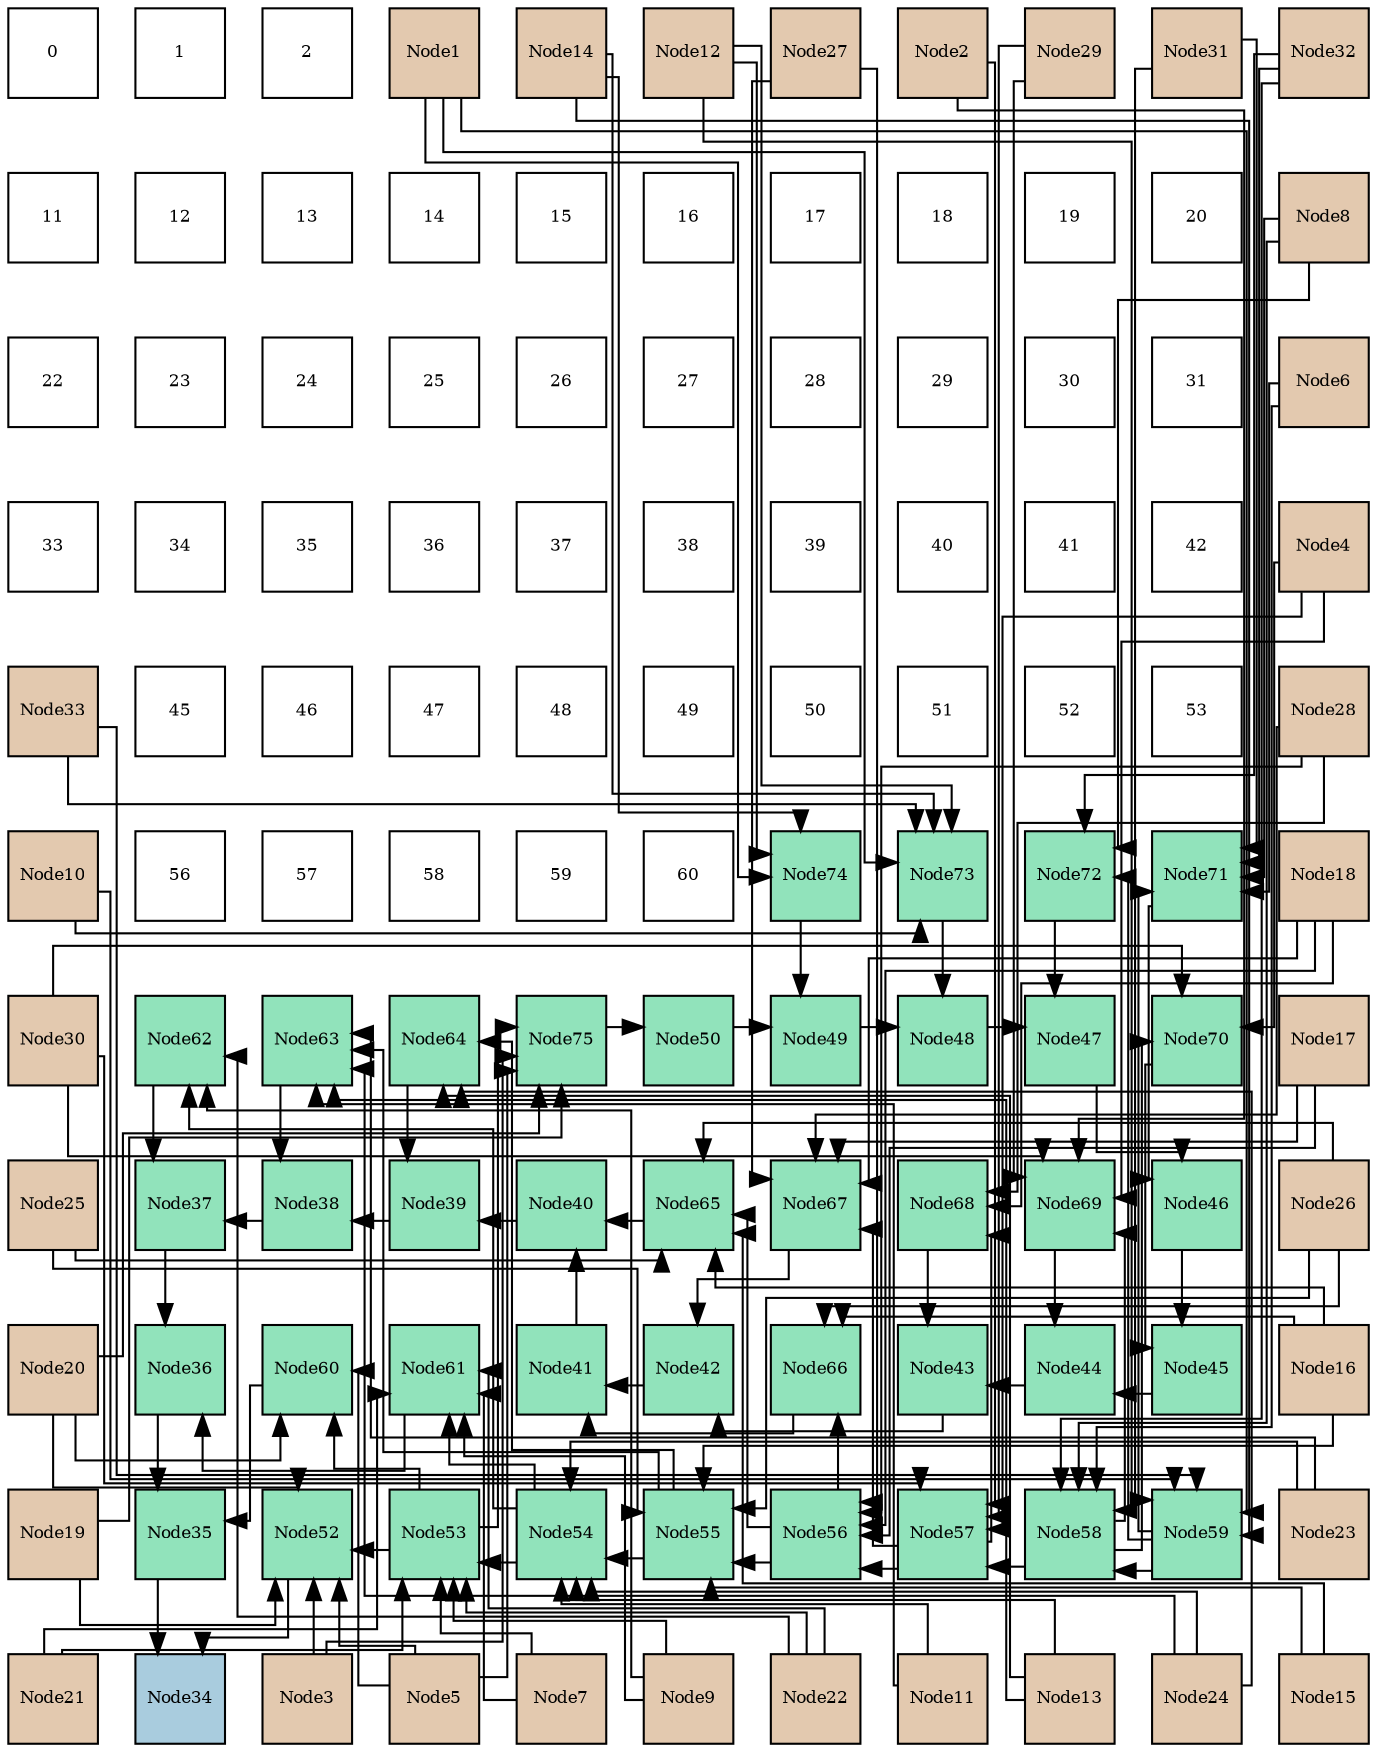 digraph layout{
 rankdir=TB;
 splines=ortho;
 node [style=filled shape=square fixedsize=true width=0.6];
0[label="0", fontsize=8, fillcolor="#ffffff"];
1[label="1", fontsize=8, fillcolor="#ffffff"];
2[label="2", fontsize=8, fillcolor="#ffffff"];
3[label="Node1", fontsize=8, fillcolor="#e3c9af"];
4[label="Node14", fontsize=8, fillcolor="#e3c9af"];
5[label="Node12", fontsize=8, fillcolor="#e3c9af"];
6[label="Node27", fontsize=8, fillcolor="#e3c9af"];
7[label="Node2", fontsize=8, fillcolor="#e3c9af"];
8[label="Node29", fontsize=8, fillcolor="#e3c9af"];
9[label="Node31", fontsize=8, fillcolor="#e3c9af"];
10[label="Node32", fontsize=8, fillcolor="#e3c9af"];
11[label="11", fontsize=8, fillcolor="#ffffff"];
12[label="12", fontsize=8, fillcolor="#ffffff"];
13[label="13", fontsize=8, fillcolor="#ffffff"];
14[label="14", fontsize=8, fillcolor="#ffffff"];
15[label="15", fontsize=8, fillcolor="#ffffff"];
16[label="16", fontsize=8, fillcolor="#ffffff"];
17[label="17", fontsize=8, fillcolor="#ffffff"];
18[label="18", fontsize=8, fillcolor="#ffffff"];
19[label="19", fontsize=8, fillcolor="#ffffff"];
20[label="20", fontsize=8, fillcolor="#ffffff"];
21[label="Node8", fontsize=8, fillcolor="#e3c9af"];
22[label="22", fontsize=8, fillcolor="#ffffff"];
23[label="23", fontsize=8, fillcolor="#ffffff"];
24[label="24", fontsize=8, fillcolor="#ffffff"];
25[label="25", fontsize=8, fillcolor="#ffffff"];
26[label="26", fontsize=8, fillcolor="#ffffff"];
27[label="27", fontsize=8, fillcolor="#ffffff"];
28[label="28", fontsize=8, fillcolor="#ffffff"];
29[label="29", fontsize=8, fillcolor="#ffffff"];
30[label="30", fontsize=8, fillcolor="#ffffff"];
31[label="31", fontsize=8, fillcolor="#ffffff"];
32[label="Node6", fontsize=8, fillcolor="#e3c9af"];
33[label="33", fontsize=8, fillcolor="#ffffff"];
34[label="34", fontsize=8, fillcolor="#ffffff"];
35[label="35", fontsize=8, fillcolor="#ffffff"];
36[label="36", fontsize=8, fillcolor="#ffffff"];
37[label="37", fontsize=8, fillcolor="#ffffff"];
38[label="38", fontsize=8, fillcolor="#ffffff"];
39[label="39", fontsize=8, fillcolor="#ffffff"];
40[label="40", fontsize=8, fillcolor="#ffffff"];
41[label="41", fontsize=8, fillcolor="#ffffff"];
42[label="42", fontsize=8, fillcolor="#ffffff"];
43[label="Node4", fontsize=8, fillcolor="#e3c9af"];
44[label="Node33", fontsize=8, fillcolor="#e3c9af"];
45[label="45", fontsize=8, fillcolor="#ffffff"];
46[label="46", fontsize=8, fillcolor="#ffffff"];
47[label="47", fontsize=8, fillcolor="#ffffff"];
48[label="48", fontsize=8, fillcolor="#ffffff"];
49[label="49", fontsize=8, fillcolor="#ffffff"];
50[label="50", fontsize=8, fillcolor="#ffffff"];
51[label="51", fontsize=8, fillcolor="#ffffff"];
52[label="52", fontsize=8, fillcolor="#ffffff"];
53[label="53", fontsize=8, fillcolor="#ffffff"];
54[label="Node28", fontsize=8, fillcolor="#e3c9af"];
55[label="Node10", fontsize=8, fillcolor="#e3c9af"];
56[label="56", fontsize=8, fillcolor="#ffffff"];
57[label="57", fontsize=8, fillcolor="#ffffff"];
58[label="58", fontsize=8, fillcolor="#ffffff"];
59[label="59", fontsize=8, fillcolor="#ffffff"];
60[label="60", fontsize=8, fillcolor="#ffffff"];
61[label="Node74", fontsize=8, fillcolor="#91e3bb"];
62[label="Node73", fontsize=8, fillcolor="#91e3bb"];
63[label="Node72", fontsize=8, fillcolor="#91e3bb"];
64[label="Node71", fontsize=8, fillcolor="#91e3bb"];
65[label="Node18", fontsize=8, fillcolor="#e3c9af"];
66[label="Node30", fontsize=8, fillcolor="#e3c9af"];
67[label="Node62", fontsize=8, fillcolor="#91e3bb"];
68[label="Node63", fontsize=8, fillcolor="#91e3bb"];
69[label="Node64", fontsize=8, fillcolor="#91e3bb"];
70[label="Node75", fontsize=8, fillcolor="#91e3bb"];
71[label="Node50", fontsize=8, fillcolor="#91e3bb"];
72[label="Node49", fontsize=8, fillcolor="#91e3bb"];
73[label="Node48", fontsize=8, fillcolor="#91e3bb"];
74[label="Node47", fontsize=8, fillcolor="#91e3bb"];
75[label="Node70", fontsize=8, fillcolor="#91e3bb"];
76[label="Node17", fontsize=8, fillcolor="#e3c9af"];
77[label="Node25", fontsize=8, fillcolor="#e3c9af"];
78[label="Node37", fontsize=8, fillcolor="#91e3bb"];
79[label="Node38", fontsize=8, fillcolor="#91e3bb"];
80[label="Node39", fontsize=8, fillcolor="#91e3bb"];
81[label="Node40", fontsize=8, fillcolor="#91e3bb"];
82[label="Node65", fontsize=8, fillcolor="#91e3bb"];
83[label="Node67", fontsize=8, fillcolor="#91e3bb"];
84[label="Node68", fontsize=8, fillcolor="#91e3bb"];
85[label="Node69", fontsize=8, fillcolor="#91e3bb"];
86[label="Node46", fontsize=8, fillcolor="#91e3bb"];
87[label="Node26", fontsize=8, fillcolor="#e3c9af"];
88[label="Node20", fontsize=8, fillcolor="#e3c9af"];
89[label="Node36", fontsize=8, fillcolor="#91e3bb"];
90[label="Node60", fontsize=8, fillcolor="#91e3bb"];
91[label="Node61", fontsize=8, fillcolor="#91e3bb"];
92[label="Node41", fontsize=8, fillcolor="#91e3bb"];
93[label="Node42", fontsize=8, fillcolor="#91e3bb"];
94[label="Node66", fontsize=8, fillcolor="#91e3bb"];
95[label="Node43", fontsize=8, fillcolor="#91e3bb"];
96[label="Node44", fontsize=8, fillcolor="#91e3bb"];
97[label="Node45", fontsize=8, fillcolor="#91e3bb"];
98[label="Node16", fontsize=8, fillcolor="#e3c9af"];
99[label="Node19", fontsize=8, fillcolor="#e3c9af"];
100[label="Node35", fontsize=8, fillcolor="#91e3bb"];
101[label="Node52", fontsize=8, fillcolor="#91e3bb"];
102[label="Node53", fontsize=8, fillcolor="#91e3bb"];
103[label="Node54", fontsize=8, fillcolor="#91e3bb"];
104[label="Node55", fontsize=8, fillcolor="#91e3bb"];
105[label="Node56", fontsize=8, fillcolor="#91e3bb"];
106[label="Node57", fontsize=8, fillcolor="#91e3bb"];
107[label="Node58", fontsize=8, fillcolor="#91e3bb"];
108[label="Node59", fontsize=8, fillcolor="#91e3bb"];
109[label="Node23", fontsize=8, fillcolor="#e3c9af"];
110[label="Node21", fontsize=8, fillcolor="#e3c9af"];
111[label="Node34", fontsize=8, fillcolor="#a9ccde"];
112[label="Node3", fontsize=8, fillcolor="#e3c9af"];
113[label="Node5", fontsize=8, fillcolor="#e3c9af"];
114[label="Node7", fontsize=8, fillcolor="#e3c9af"];
115[label="Node9", fontsize=8, fillcolor="#e3c9af"];
116[label="Node22", fontsize=8, fillcolor="#e3c9af"];
117[label="Node11", fontsize=8, fillcolor="#e3c9af"];
118[label="Node13", fontsize=8, fillcolor="#e3c9af"];
119[label="Node24", fontsize=8, fillcolor="#e3c9af"];
120[label="Node15", fontsize=8, fillcolor="#e3c9af"];
edge [constraint=false, style=vis];100 -> 111;
101 -> 111;
89 -> 100;
90 -> 100;
78 -> 89;
91 -> 89;
79 -> 78;
67 -> 78;
80 -> 79;
68 -> 79;
81 -> 80;
69 -> 80;
92 -> 81;
82 -> 81;
93 -> 92;
94 -> 92;
95 -> 93;
83 -> 93;
96 -> 95;
84 -> 95;
97 -> 96;
85 -> 96;
86 -> 97;
75 -> 97;
74 -> 86;
64 -> 86;
73 -> 74;
63 -> 74;
72 -> 73;
62 -> 73;
71 -> 72;
61 -> 72;
70 -> 71;
102 -> 101;
112 -> 101;
113 -> 101;
99 -> 101;
88 -> 101;
102 -> 90;
113 -> 90;
88 -> 90;
102 -> 70;
112 -> 70;
113 -> 70;
99 -> 70;
88 -> 70;
103 -> 102;
114 -> 102;
115 -> 102;
110 -> 102;
116 -> 102;
103 -> 91;
114 -> 91;
115 -> 91;
110 -> 91;
116 -> 91;
103 -> 67;
115 -> 67;
116 -> 67;
104 -> 103;
117 -> 103;
118 -> 103;
109 -> 103;
119 -> 103;
104 -> 68;
117 -> 68;
118 -> 68;
109 -> 68;
119 -> 68;
104 -> 69;
118 -> 69;
119 -> 69;
105 -> 104;
120 -> 104;
98 -> 104;
77 -> 104;
87 -> 104;
105 -> 82;
120 -> 82;
98 -> 82;
77 -> 82;
87 -> 82;
105 -> 94;
98 -> 94;
87 -> 94;
106 -> 105;
76 -> 105;
65 -> 105;
6 -> 105;
54 -> 105;
106 -> 83;
76 -> 83;
65 -> 83;
6 -> 83;
54 -> 83;
106 -> 84;
65 -> 84;
54 -> 84;
107 -> 106;
7 -> 106;
43 -> 106;
8 -> 106;
66 -> 106;
107 -> 85;
7 -> 85;
43 -> 85;
8 -> 85;
66 -> 85;
107 -> 75;
43 -> 75;
66 -> 75;
108 -> 107;
32 -> 107;
21 -> 107;
9 -> 107;
10 -> 107;
108 -> 64;
32 -> 64;
21 -> 64;
9 -> 64;
10 -> 64;
108 -> 63;
21 -> 63;
10 -> 63;
3 -> 108;
55 -> 108;
5 -> 108;
4 -> 108;
44 -> 108;
3 -> 62;
55 -> 62;
5 -> 62;
4 -> 62;
44 -> 62;
3 -> 61;
5 -> 61;
4 -> 61;
edge [constraint=true, style=invis];
0 -> 11 -> 22 -> 33 -> 44 -> 55 -> 66 -> 77 -> 88 -> 99 -> 110;
1 -> 12 -> 23 -> 34 -> 45 -> 56 -> 67 -> 78 -> 89 -> 100 -> 111;
2 -> 13 -> 24 -> 35 -> 46 -> 57 -> 68 -> 79 -> 90 -> 101 -> 112;
3 -> 14 -> 25 -> 36 -> 47 -> 58 -> 69 -> 80 -> 91 -> 102 -> 113;
4 -> 15 -> 26 -> 37 -> 48 -> 59 -> 70 -> 81 -> 92 -> 103 -> 114;
5 -> 16 -> 27 -> 38 -> 49 -> 60 -> 71 -> 82 -> 93 -> 104 -> 115;
6 -> 17 -> 28 -> 39 -> 50 -> 61 -> 72 -> 83 -> 94 -> 105 -> 116;
7 -> 18 -> 29 -> 40 -> 51 -> 62 -> 73 -> 84 -> 95 -> 106 -> 117;
8 -> 19 -> 30 -> 41 -> 52 -> 63 -> 74 -> 85 -> 96 -> 107 -> 118;
9 -> 20 -> 31 -> 42 -> 53 -> 64 -> 75 -> 86 -> 97 -> 108 -> 119;
10 -> 21 -> 32 -> 43 -> 54 -> 65 -> 76 -> 87 -> 98 -> 109 -> 120;
rank = same {0 -> 1 -> 2 -> 3 -> 4 -> 5 -> 6 -> 7 -> 8 -> 9 -> 10};
rank = same {11 -> 12 -> 13 -> 14 -> 15 -> 16 -> 17 -> 18 -> 19 -> 20 -> 21};
rank = same {22 -> 23 -> 24 -> 25 -> 26 -> 27 -> 28 -> 29 -> 30 -> 31 -> 32};
rank = same {33 -> 34 -> 35 -> 36 -> 37 -> 38 -> 39 -> 40 -> 41 -> 42 -> 43};
rank = same {44 -> 45 -> 46 -> 47 -> 48 -> 49 -> 50 -> 51 -> 52 -> 53 -> 54};
rank = same {55 -> 56 -> 57 -> 58 -> 59 -> 60 -> 61 -> 62 -> 63 -> 64 -> 65};
rank = same {66 -> 67 -> 68 -> 69 -> 70 -> 71 -> 72 -> 73 -> 74 -> 75 -> 76};
rank = same {77 -> 78 -> 79 -> 80 -> 81 -> 82 -> 83 -> 84 -> 85 -> 86 -> 87};
rank = same {88 -> 89 -> 90 -> 91 -> 92 -> 93 -> 94 -> 95 -> 96 -> 97 -> 98};
rank = same {99 -> 100 -> 101 -> 102 -> 103 -> 104 -> 105 -> 106 -> 107 -> 108 -> 109};
rank = same {110 -> 111 -> 112 -> 113 -> 114 -> 115 -> 116 -> 117 -> 118 -> 119 -> 120};
}